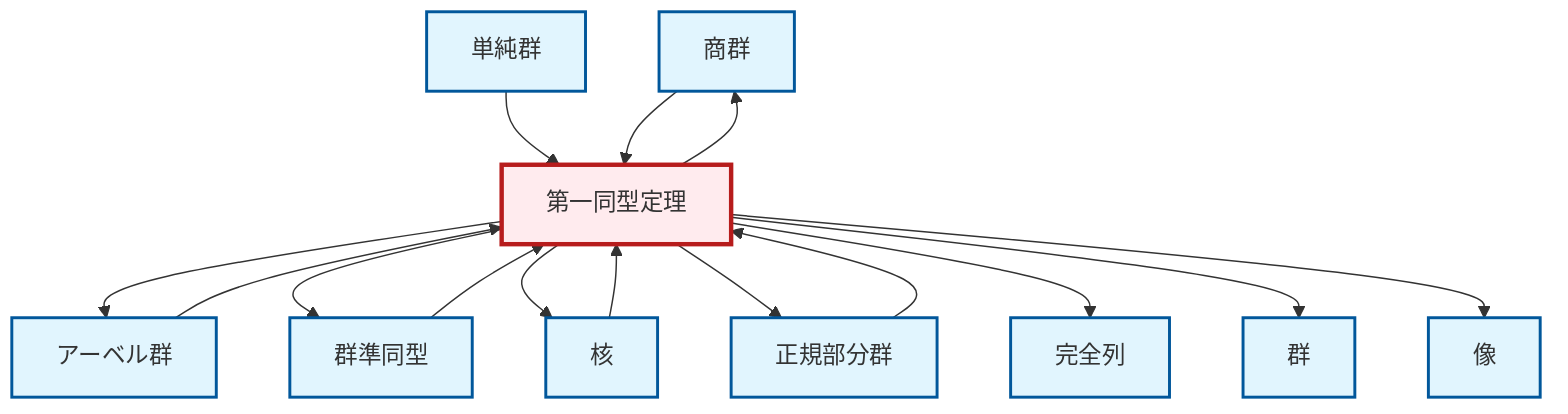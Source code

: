 graph TD
    classDef definition fill:#e1f5fe,stroke:#01579b,stroke-width:2px
    classDef theorem fill:#f3e5f5,stroke:#4a148c,stroke-width:2px
    classDef axiom fill:#fff3e0,stroke:#e65100,stroke-width:2px
    classDef example fill:#e8f5e9,stroke:#1b5e20,stroke-width:2px
    classDef current fill:#ffebee,stroke:#b71c1c,stroke-width:3px
    def-image["像"]:::definition
    def-quotient-group["商群"]:::definition
    def-abelian-group["アーベル群"]:::definition
    def-simple-group["単純群"]:::definition
    thm-first-isomorphism["第一同型定理"]:::theorem
    def-group["群"]:::definition
    def-homomorphism["群準同型"]:::definition
    def-exact-sequence["完全列"]:::definition
    def-kernel["核"]:::definition
    def-normal-subgroup["正規部分群"]:::definition
    thm-first-isomorphism --> def-abelian-group
    thm-first-isomorphism --> def-homomorphism
    thm-first-isomorphism --> def-kernel
    thm-first-isomorphism --> def-normal-subgroup
    def-simple-group --> thm-first-isomorphism
    def-normal-subgroup --> thm-first-isomorphism
    def-quotient-group --> thm-first-isomorphism
    def-abelian-group --> thm-first-isomorphism
    thm-first-isomorphism --> def-exact-sequence
    thm-first-isomorphism --> def-group
    thm-first-isomorphism --> def-image
    thm-first-isomorphism --> def-quotient-group
    def-homomorphism --> thm-first-isomorphism
    def-kernel --> thm-first-isomorphism
    class thm-first-isomorphism current